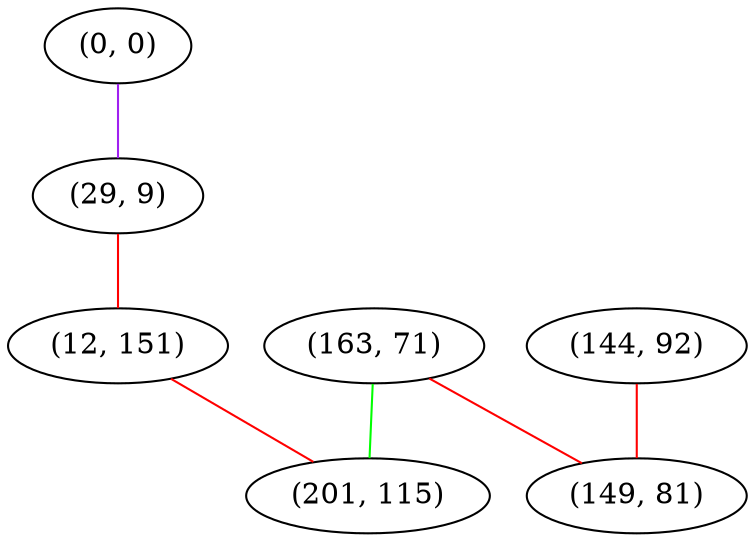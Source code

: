 graph "" {
"(0, 0)";
"(29, 9)";
"(144, 92)";
"(163, 71)";
"(149, 81)";
"(12, 151)";
"(201, 115)";
"(0, 0)" -- "(29, 9)"  [color=purple, key=0, weight=4];
"(29, 9)" -- "(12, 151)"  [color=red, key=0, weight=1];
"(144, 92)" -- "(149, 81)"  [color=red, key=0, weight=1];
"(163, 71)" -- "(149, 81)"  [color=red, key=0, weight=1];
"(163, 71)" -- "(201, 115)"  [color=green, key=0, weight=2];
"(12, 151)" -- "(201, 115)"  [color=red, key=0, weight=1];
}
